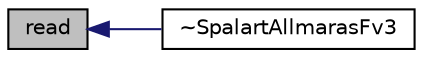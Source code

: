 digraph "read"
{
  bgcolor="transparent";
  edge [fontname="Helvetica",fontsize="10",labelfontname="Helvetica",labelfontsize="10"];
  node [fontname="Helvetica",fontsize="10",shape=record];
  rankdir="LR";
  Node61 [label="read",height=0.2,width=0.4,color="black", fillcolor="grey75", style="filled", fontcolor="black"];
  Node61 -> Node62 [dir="back",color="midnightblue",fontsize="10",style="solid",fontname="Helvetica"];
  Node62 [label="~SpalartAllmarasFv3",height=0.2,width=0.4,color="black",URL="$classFoam_1_1RASModels_1_1SpalartAllmarasFv3.html#aed84eae22f801be2b50956478dae34f9"];
}

